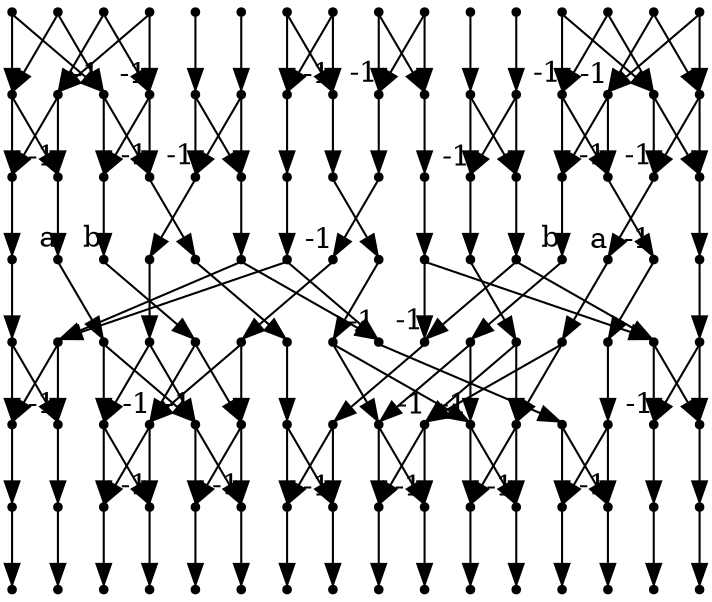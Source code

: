 digraph g
{

  /* list of nodes */
  "im-0,0" [shape="point"];
  "im-0,1" [shape="point"];
  "im-0,2" [shape="point"];
  "im-0,3" [shape="point"];
  "im-0,4" [shape="point"];
  "im-0,5" [shape="point"];
  "im-0,6" [shape="point"];
  "im-0,7" [shape="point"];
  "im-1,0" [shape="point"];
  "im-1,1" [shape="point"];
  "im-1,2" [shape="point"];
  "im-1,3" [shape="point"];
  "im-1,4" [shape="point"];
  "im-1,5" [shape="point"];
  "im-1,6" [shape="point"];
  "im-1,7" [shape="point"];
  "im-2,0" [shape="point"];
  "im-2,1" [shape="point"];
  "im-2,2" [shape="point"];
  "im-2,3" [shape="point"];
  "im-2,4" [shape="point"];
  "im-2,5" [shape="point"];
  "im-2,6" [shape="point"];
  "im-2,7" [shape="point"];
  "im-3,0" [shape="point"];
  "im-3,1" [shape="point"];
  "im-3,2" [shape="point"];
  "im-3,3" [shape="point"];
  "im-3,4" [shape="point"];
  "im-3,5" [shape="point"];
  "im-3,6" [shape="point"];
  "im-3,7" [shape="point"];
  "im-4,0" [shape="point"];
  "im-4,1" [shape="point"];
  "im-4,2" [shape="point"];
  "im-4,3" [shape="point"];
  "im-4,4" [shape="point"];
  "im-4,5" [shape="point"];
  "im-4,6" [shape="point"];
  "im-4,7" [shape="point"];
  "im-5,0" [shape="point"];
  "im-5,1" [shape="point"];
  "im-5,2" [shape="point"];
  "im-5,3" [shape="point"];
  "im-5,4" [shape="point"];
  "im-5,5" [shape="point"];
  "im-5,6" [shape="point"];
  "im-5,7" [shape="point"];
  "im-6,0" [shape="point"];
  "im-6,1" [shape="point"];
  "im-6,2" [shape="point"];
  "im-6,3" [shape="point"];
  "im-6,4" [shape="point"];
  "im-6,5" [shape="point"];
  "im-6,6" [shape="point"];
  "im-6,7" [shape="point"];
  "im-7,0" [shape="point"];
  "im-7,1" [shape="point"];
  "im-7,2" [shape="point"];
  "im-7,3" [shape="point"];
  "im-7,4" [shape="point"];
  "im-7,5" [shape="point"];
  "im-7,6" [shape="point"];
  "im-7,7" [shape="point"];
  "re-0,0" [shape="point"];
  "re-0,1" [shape="point"];
  "re-0,2" [shape="point"];
  "re-0,3" [shape="point"];
  "re-0,4" [shape="point"];
  "re-0,5" [shape="point"];
  "re-0,6" [shape="point"];
  "re-0,7" [shape="point"];
  "re-1,0" [shape="point"];
  "re-1,1" [shape="point"];
  "re-1,2" [shape="point"];
  "re-1,3" [shape="point"];
  "re-1,4" [shape="point"];
  "re-1,5" [shape="point"];
  "re-1,6" [shape="point"];
  "re-1,7" [shape="point"];
  "re-2,0" [shape="point"];
  "re-2,1" [shape="point"];
  "re-2,2" [shape="point"];
  "re-2,3" [shape="point"];
  "re-2,4" [shape="point"];
  "re-2,5" [shape="point"];
  "re-2,6" [shape="point"];
  "re-2,7" [shape="point"];
  "re-3,0" [shape="point"];
  "re-3,1" [shape="point"];
  "re-3,2" [shape="point"];
  "re-3,3" [shape="point"];
  "re-3,4" [shape="point"];
  "re-3,5" [shape="point"];
  "re-3,6" [shape="point"];
  "re-3,7" [shape="point"];
  "re-4,0" [shape="point"];
  "re-4,1" [shape="point"];
  "re-4,2" [shape="point"];
  "re-4,3" [shape="point"];
  "re-4,4" [shape="point"];
  "re-4,5" [shape="point"];
  "re-4,6" [shape="point"];
  "re-4,7" [shape="point"];
  "re-5,0" [shape="point"];
  "re-5,1" [shape="point"];
  "re-5,2" [shape="point"];
  "re-5,3" [shape="point"];
  "re-5,4" [shape="point"];
  "re-5,5" [shape="point"];
  "re-5,6" [shape="point"];
  "re-5,7" [shape="point"];
  "re-6,0" [shape="point"];
  "re-6,1" [shape="point"];
  "re-6,2" [shape="point"];
  "re-6,3" [shape="point"];
  "re-6,4" [shape="point"];
  "re-6,5" [shape="point"];
  "re-6,6" [shape="point"];
  "re-6,7" [shape="point"];
  "re-7,0" [shape="point"];
  "re-7,1" [shape="point"];
  "re-7,2" [shape="point"];
  "re-7,3" [shape="point"];
  "re-7,4" [shape="point"];
  "re-7,5" [shape="point"];
  "re-7,6" [shape="point"];
  "re-7,7" [shape="point"];

  /* list of edges */
  "im-0,0" -> "im-1,0";
  "im-0,1" -> "im-1,1";
  "im-0,1" -> "im-1,7";
  "im-0,2" -> "im-1,2";
  "im-0,2" -> "im-1,6";
  "im-0,3" -> "im-1,3";
  "im-0,3" -> "im-1,5";
  "im-0,4" -> "im-1,4";
  "im-0,5" -> "im-1,3";
  "im-0,5" -> "im-1,5" [headlabel = "-1"];
  "im-0,6" -> "im-1,2";
  "im-0,6" -> "im-1,6" [headlabel = "-1"];
  "im-0,7" -> "im-1,1";
  "im-0,7" -> "im-1,7" [headlabel = "-1"];
  "im-1,0" -> "im-2,0";
  "im-1,0" -> "im-2,4";
  "im-1,1" -> "im-2,1" [headlabel = "-1"];
  "im-1,1" -> "im-2,3";
  "im-1,2" -> "im-2,2";
  "im-1,3" -> "im-2,1";
  "im-1,3" -> "im-2,3";
  "im-1,4" -> "im-2,0";
  "im-1,4" -> "im-2,4" [headlabel = "-1"];
  "im-1,5" -> "im-2,5" [headlabel = "-1"];
  "im-1,5" -> "im-2,7";
  "im-1,6" -> "im-2,6";
  "im-1,7" -> "im-2,5";
  "im-1,7" -> "im-2,7";
  "im-2,0" -> "im-3,0";
  "im-2,1" -> "im-3,1" [headlabel = "a"];
  "im-2,2" -> "im-3,2";
  "im-2,3" -> "im-3,3";
  "im-2,4" -> "im-3,4";
  "im-2,5" -> "re-3,5" [headlabel = "-1"];
  "im-2,6" -> "re-3,6" [headlabel = "-1"];
  "im-2,7" -> "im-3,7" [headlabel = "b"];
  "im-3,0" -> "im-4,0";
  "im-3,0" -> "im-4,2";
  "im-3,1" -> "im-4,1";
  "im-3,2" -> "im-4,0";
  "im-3,2" -> "im-4,2" [headlabel = "-1"];
  "im-3,3" -> "im-4,4";
  "im-3,4" -> "im-4,3";
  "im-3,5" -> "im-4,6";
  "im-3,6" -> "im-4,5";
  "im-3,7" -> "im-4,7";
  "im-4,0" -> "im-5,0";
  "im-4,0" -> "im-5,4";
  "im-4,1" -> "im-5,1" [headlabel = "-1"];
  "im-4,1" -> "im-5,3";
  "im-4,2" -> "im-5,2";
  "im-4,3" -> "im-5,1";
  "im-4,3" -> "im-5,3";
  "im-4,4" -> "im-5,0";
  "im-4,4" -> "im-5,4" [headlabel = "-1"];
  "im-4,5" -> "im-5,5" [headlabel = "-1"];
  "im-4,5" -> "im-5,7";
  "im-4,6" -> "im-5,6";
  "im-4,7" -> "im-5,5";
  "im-4,7" -> "im-5,7";
  "im-5,0" -> "im-6,0";
  "im-5,1" -> "im-6,1";
  "im-5,1" -> "im-6,7";
  "im-5,2" -> "im-6,2";
  "im-5,2" -> "im-6,6";
  "im-5,3" -> "im-6,3";
  "im-5,3" -> "im-6,5";
  "im-5,4" -> "im-6,4";
  "im-5,5" -> "im-6,3";
  "im-5,5" -> "im-6,5" [headlabel = "-1"];
  "im-5,6" -> "im-6,2";
  "im-5,6" -> "im-6,6" [headlabel = "-1"];
  "im-5,7" -> "im-6,1";
  "im-5,7" -> "im-6,7" [headlabel = "-1"];
  "im-6,0" -> "im-7,0";
  "im-6,1" -> "im-7,1";
  "im-6,2" -> "im-7,2";
  "im-6,3" -> "im-7,3";
  "im-6,4" -> "im-7,4";
  "im-6,5" -> "im-7,5";
  "im-6,6" -> "im-7,6";
  "im-6,7" -> "im-7,7";
  "re-0,0" -> "re-1,0";
  "re-0,1" -> "re-1,1";
  "re-0,1" -> "re-1,7";
  "re-0,2" -> "re-1,2";
  "re-0,2" -> "re-1,6";
  "re-0,3" -> "re-1,3";
  "re-0,3" -> "re-1,5";
  "re-0,4" -> "re-1,4";
  "re-0,5" -> "re-1,3";
  "re-0,5" -> "re-1,5" [headlabel = "-1"];
  "re-0,6" -> "re-1,2";
  "re-0,6" -> "re-1,6" [headlabel = "-1"];
  "re-0,7" -> "re-1,1";
  "re-0,7" -> "re-1,7" [headlabel = "-1"];
  "re-1,0" -> "re-2,0";
  "re-1,0" -> "re-2,4";
  "re-1,1" -> "re-2,1" [headlabel = "-1"];
  "re-1,1" -> "re-2,3";
  "re-1,2" -> "re-2,2";
  "re-1,3" -> "re-2,1";
  "re-1,3" -> "re-2,3";
  "re-1,4" -> "re-2,0";
  "re-1,4" -> "re-2,4" [headlabel = "-1"];
  "re-1,5" -> "re-2,5" [headlabel = "-1"];
  "re-1,5" -> "re-2,7";
  "re-1,6" -> "re-2,6";
  "re-1,7" -> "re-2,5";
  "re-1,7" -> "re-2,7";
  "re-2,0" -> "re-3,0";
  "re-2,1" -> "re-3,1" [headlabel = "a"];
  "re-2,2" -> "re-3,2";
  "re-2,3" -> "re-3,3";
  "re-2,4" -> "re-3,4";
  "re-2,5" -> "im-3,5";
  "re-2,6" -> "im-3,6";
  "re-2,7" -> "re-3,7" [headlabel = "b"];
  "re-3,0" -> "re-4,0";
  "re-3,0" -> "re-4,2";
  "re-3,1" -> "re-4,1";
  "re-3,2" -> "re-4,0";
  "re-3,2" -> "re-4,2" [headlabel = "-1"];
  "re-3,3" -> "re-4,4";
  "re-3,4" -> "re-4,3";
  "re-3,5" -> "re-4,6";
  "re-3,6" -> "re-4,5";
  "re-3,7" -> "re-4,7";
  "re-4,0" -> "re-5,0";
  "re-4,0" -> "re-5,4";
  "re-4,1" -> "re-5,1" [headlabel = "-1"];
  "re-4,1" -> "re-5,3";
  "re-4,2" -> "re-5,2";
  "re-4,3" -> "re-5,1";
  "re-4,3" -> "re-5,3";
  "re-4,4" -> "re-5,0";
  "re-4,4" -> "re-5,4" [headlabel = "-1"];
  "re-4,5" -> "re-5,5" [headlabel = "-1"];
  "re-4,5" -> "re-5,7";
  "re-4,6" -> "re-5,6";
  "re-4,7" -> "re-5,5";
  "re-4,7" -> "re-5,7";
  "re-5,0" -> "re-6,0";
  "re-5,1" -> "re-6,1";
  "re-5,1" -> "re-6,7";
  "re-5,2" -> "re-6,2";
  "re-5,2" -> "re-6,6";
  "re-5,3" -> "re-6,3";
  "re-5,3" -> "re-6,5";
  "re-5,4" -> "re-6,4";
  "re-5,5" -> "re-6,3";
  "re-5,5" -> "re-6,5" [headlabel = "-1"];
  "re-5,6" -> "re-6,2";
  "re-5,6" -> "re-6,6" [headlabel = "-1"];
  "re-5,7" -> "re-6,1";
  "re-5,7" -> "re-6,7" [headlabel = "-1"];
  "re-6,0" -> "re-7,0";
  "re-6,1" -> "re-7,1";
  "re-6,2" -> "re-7,2";
  "re-6,3" -> "re-7,3";
  "re-6,4" -> "re-7,4";
  "re-6,5" -> "re-7,5";
  "re-6,6" -> "re-7,6";
  "re-6,7" -> "re-7,7";
}
